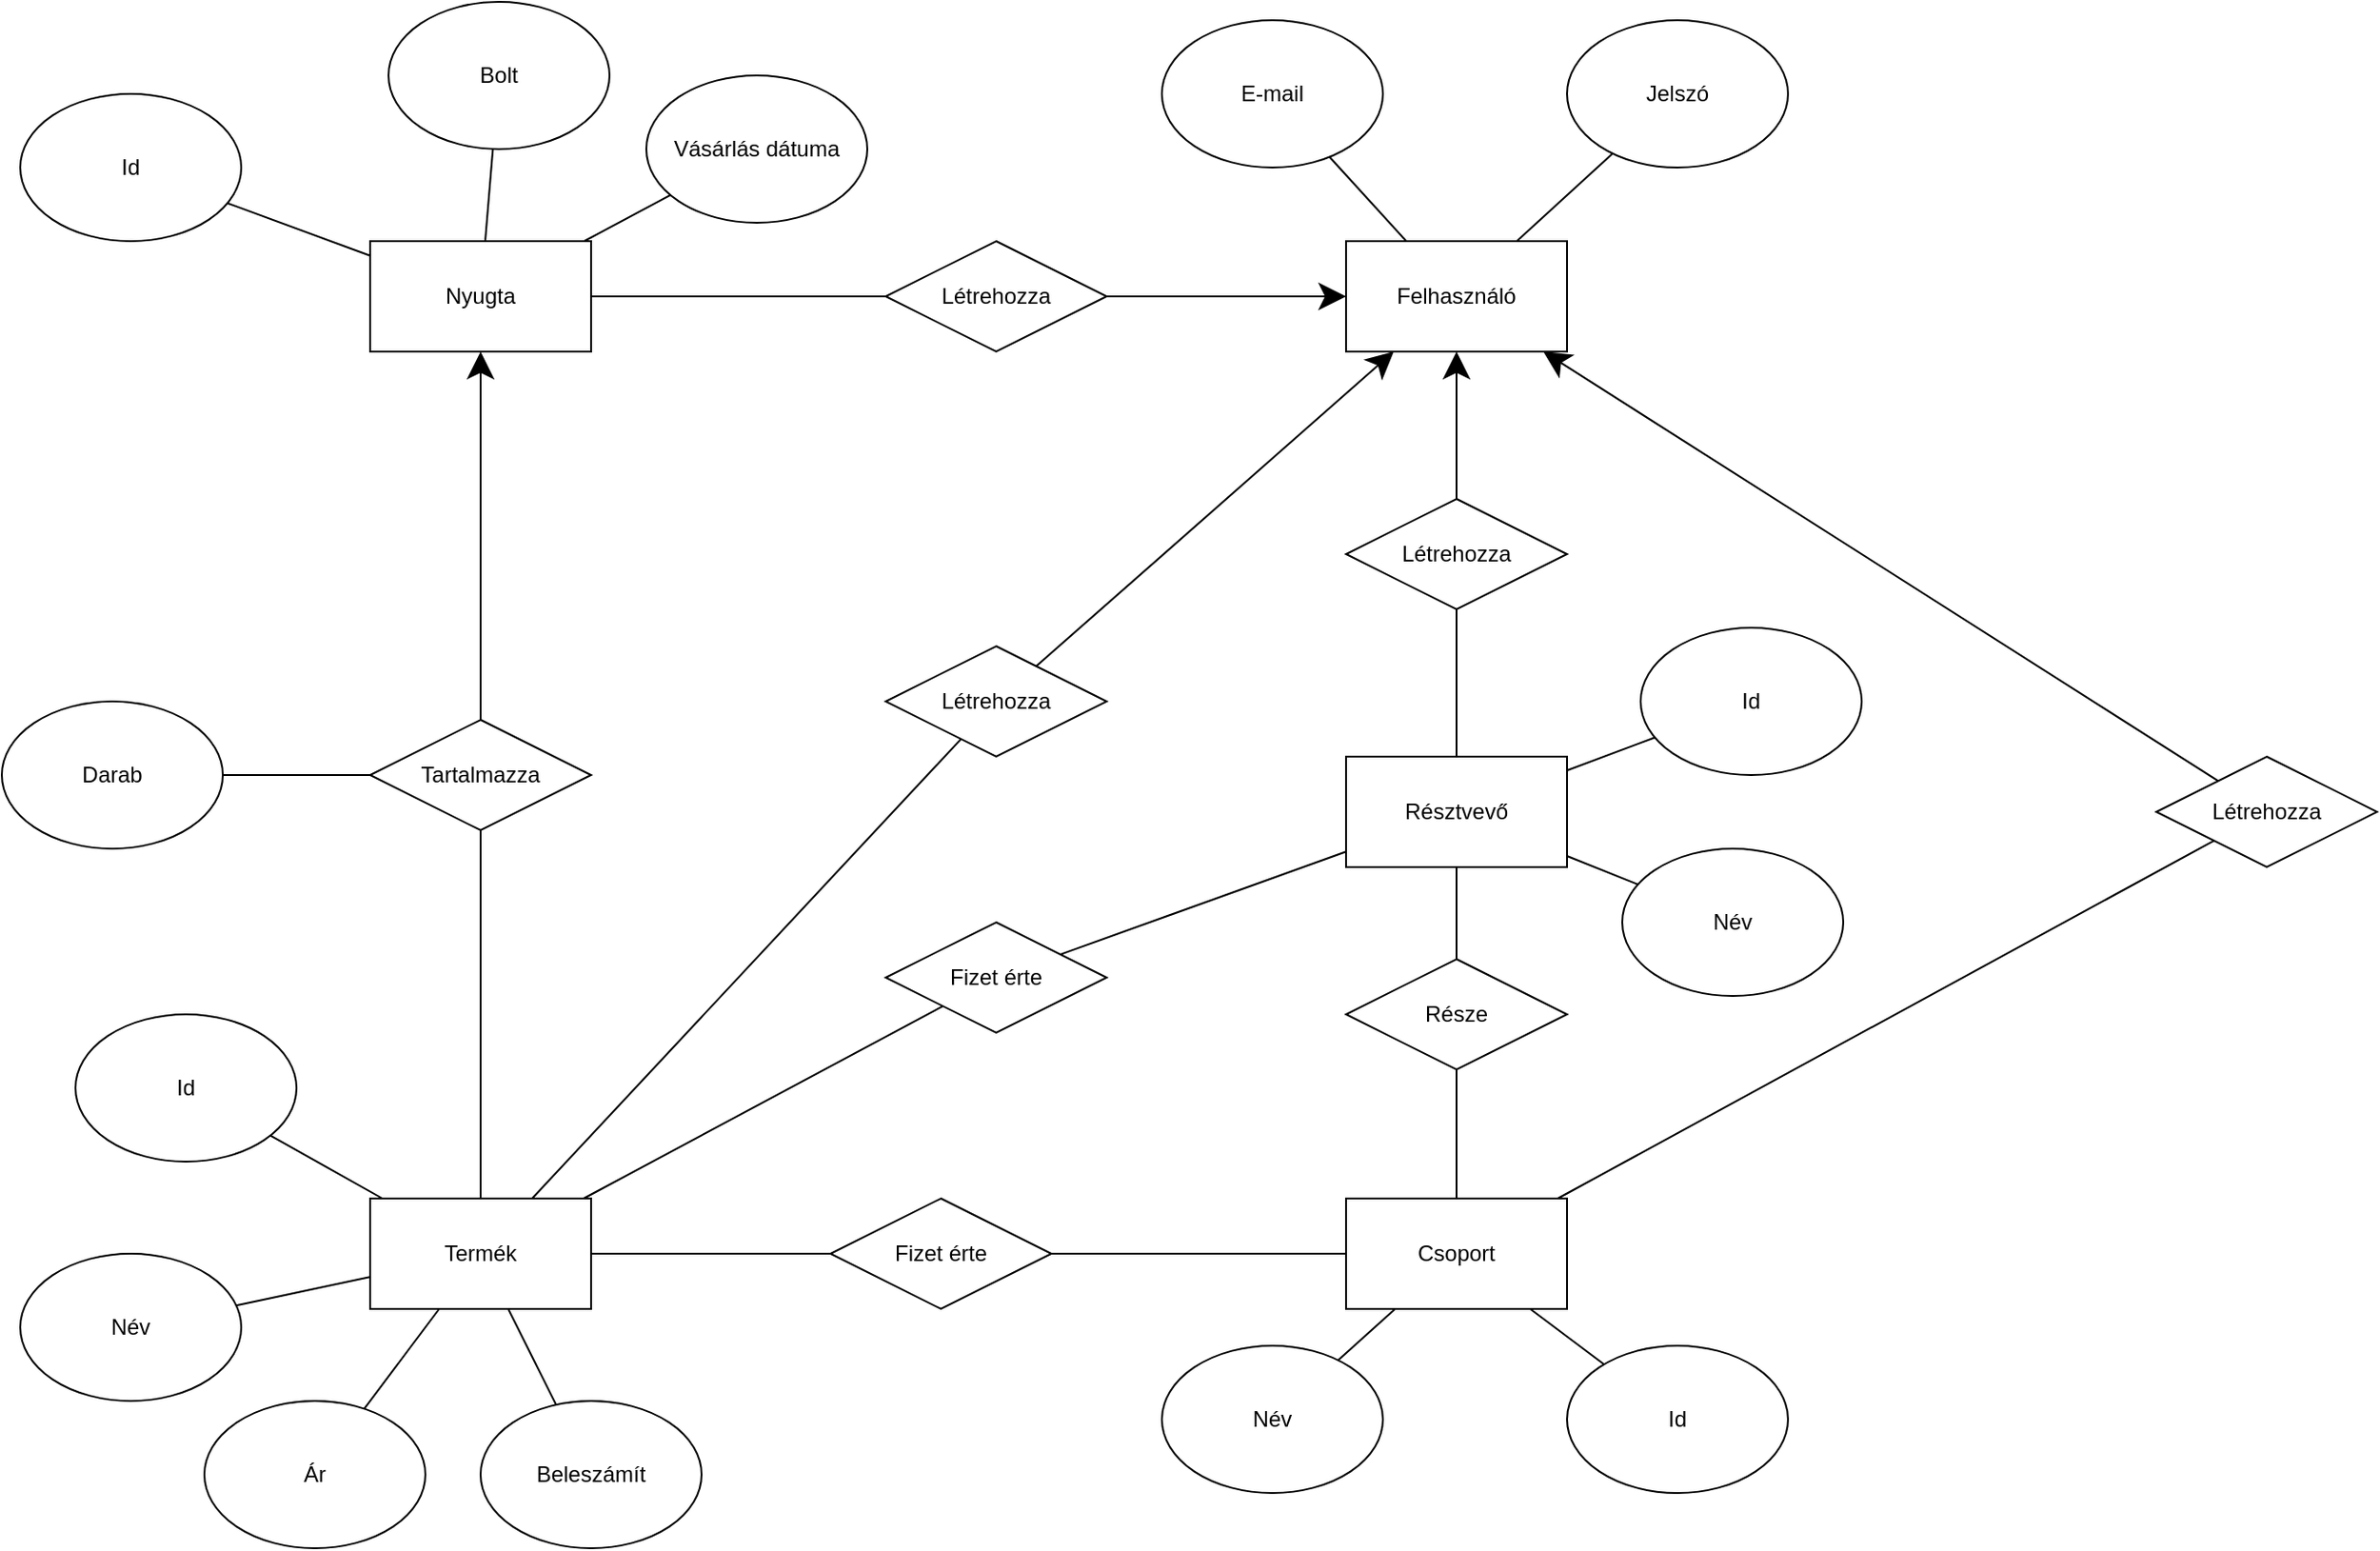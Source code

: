 <mxfile version="22.0.8" type="device">
  <diagram id="R2lEEEUBdFMjLlhIrx00" name="Page-1">
    <mxGraphModel dx="2600" dy="2003" grid="1" gridSize="10" guides="1" tooltips="1" connect="1" arrows="1" fold="1" page="1" pageScale="1" pageWidth="850" pageHeight="1100" math="0" shadow="0" extFonts="Permanent Marker^https://fonts.googleapis.com/css?family=Permanent+Marker">
      <root>
        <mxCell id="0" />
        <mxCell id="1" parent="0" />
        <mxCell id="z_DrBb2-2Ag20W_lwLPA-1" value="Nyugta" style="rounded=0;whiteSpace=wrap;html=1;" vertex="1" parent="1">
          <mxGeometry x="-20" y="-50" width="120" height="60" as="geometry" />
        </mxCell>
        <mxCell id="z_DrBb2-2Ag20W_lwLPA-2" value="Résztvevő" style="rounded=0;whiteSpace=wrap;html=1;" vertex="1" parent="1">
          <mxGeometry x="510" y="230" width="120" height="60" as="geometry" />
        </mxCell>
        <mxCell id="z_DrBb2-2Ag20W_lwLPA-3" value="Csoport" style="rounded=0;whiteSpace=wrap;html=1;" vertex="1" parent="1">
          <mxGeometry x="510" y="470" width="120" height="60" as="geometry" />
        </mxCell>
        <mxCell id="z_DrBb2-2Ag20W_lwLPA-4" value="Termék" style="rounded=0;whiteSpace=wrap;html=1;" vertex="1" parent="1">
          <mxGeometry x="-20" y="470" width="120" height="60" as="geometry" />
        </mxCell>
        <mxCell id="z_DrBb2-2Ag20W_lwLPA-5" value="Felhasználó" style="rounded=0;whiteSpace=wrap;html=1;" vertex="1" parent="1">
          <mxGeometry x="510" y="-50" width="120" height="60" as="geometry" />
        </mxCell>
        <mxCell id="z_DrBb2-2Ag20W_lwLPA-6" value="E-mail" style="ellipse;whiteSpace=wrap;html=1;" vertex="1" parent="1">
          <mxGeometry x="410" y="-170" width="120" height="80" as="geometry" />
        </mxCell>
        <mxCell id="z_DrBb2-2Ag20W_lwLPA-8" style="rounded=0;orthogonalLoop=1;jettySize=auto;html=1;endArrow=none;endFill=0;" edge="1" parent="1" source="z_DrBb2-2Ag20W_lwLPA-7" target="z_DrBb2-2Ag20W_lwLPA-5">
          <mxGeometry relative="1" as="geometry" />
        </mxCell>
        <mxCell id="z_DrBb2-2Ag20W_lwLPA-7" value="Jelszó" style="ellipse;whiteSpace=wrap;html=1;" vertex="1" parent="1">
          <mxGeometry x="630" y="-170" width="120" height="80" as="geometry" />
        </mxCell>
        <mxCell id="z_DrBb2-2Ag20W_lwLPA-10" style="rounded=0;orthogonalLoop=1;jettySize=auto;html=1;endArrow=none;endFill=0;" edge="1" parent="1" source="z_DrBb2-2Ag20W_lwLPA-6" target="z_DrBb2-2Ag20W_lwLPA-5">
          <mxGeometry relative="1" as="geometry">
            <mxPoint x="564" y="-151" as="sourcePoint" />
            <mxPoint x="589" y="-80" as="targetPoint" />
          </mxGeometry>
        </mxCell>
        <mxCell id="z_DrBb2-2Ag20W_lwLPA-11" value="Név" style="ellipse;whiteSpace=wrap;html=1;" vertex="1" parent="1">
          <mxGeometry x="-210" y="500" width="120" height="80" as="geometry" />
        </mxCell>
        <mxCell id="z_DrBb2-2Ag20W_lwLPA-12" value="Ár" style="ellipse;whiteSpace=wrap;html=1;" vertex="1" parent="1">
          <mxGeometry x="-110" y="580" width="120" height="80" as="geometry" />
        </mxCell>
        <mxCell id="z_DrBb2-2Ag20W_lwLPA-13" value="Darab" style="ellipse;whiteSpace=wrap;html=1;" vertex="1" parent="1">
          <mxGeometry x="-220" y="200" width="120" height="80" as="geometry" />
        </mxCell>
        <mxCell id="z_DrBb2-2Ag20W_lwLPA-14" value="Id" style="ellipse;whiteSpace=wrap;html=1;" vertex="1" parent="1">
          <mxGeometry x="-180" y="370" width="120" height="80" as="geometry" />
        </mxCell>
        <mxCell id="z_DrBb2-2Ag20W_lwLPA-15" value="Beleszámít" style="ellipse;whiteSpace=wrap;html=1;" vertex="1" parent="1">
          <mxGeometry x="40" y="580" width="120" height="80" as="geometry" />
        </mxCell>
        <mxCell id="z_DrBb2-2Ag20W_lwLPA-16" style="rounded=0;orthogonalLoop=1;jettySize=auto;html=1;endArrow=none;endFill=0;" edge="1" parent="1" source="z_DrBb2-2Ag20W_lwLPA-12" target="z_DrBb2-2Ag20W_lwLPA-4">
          <mxGeometry relative="1" as="geometry">
            <mxPoint x="-96" y="179" as="sourcePoint" />
            <mxPoint x="-71" y="250" as="targetPoint" />
          </mxGeometry>
        </mxCell>
        <mxCell id="z_DrBb2-2Ag20W_lwLPA-17" style="rounded=0;orthogonalLoop=1;jettySize=auto;html=1;endArrow=none;endFill=0;" edge="1" parent="1" source="z_DrBb2-2Ag20W_lwLPA-11" target="z_DrBb2-2Ag20W_lwLPA-4">
          <mxGeometry relative="1" as="geometry">
            <mxPoint x="-86" y="189" as="sourcePoint" />
            <mxPoint x="-61" y="260" as="targetPoint" />
          </mxGeometry>
        </mxCell>
        <mxCell id="z_DrBb2-2Ag20W_lwLPA-18" style="rounded=0;orthogonalLoop=1;jettySize=auto;html=1;endArrow=none;endFill=0;" edge="1" parent="1" source="z_DrBb2-2Ag20W_lwLPA-13" target="z_DrBb2-2Ag20W_lwLPA-46">
          <mxGeometry relative="1" as="geometry">
            <mxPoint x="-76" y="199" as="sourcePoint" />
            <mxPoint x="-51" y="270" as="targetPoint" />
          </mxGeometry>
        </mxCell>
        <mxCell id="z_DrBb2-2Ag20W_lwLPA-19" style="rounded=0;orthogonalLoop=1;jettySize=auto;html=1;endArrow=none;endFill=0;" edge="1" parent="1" source="z_DrBb2-2Ag20W_lwLPA-14" target="z_DrBb2-2Ag20W_lwLPA-4">
          <mxGeometry relative="1" as="geometry">
            <mxPoint x="-66" y="209" as="sourcePoint" />
            <mxPoint x="-41" y="280" as="targetPoint" />
          </mxGeometry>
        </mxCell>
        <mxCell id="z_DrBb2-2Ag20W_lwLPA-20" style="rounded=0;orthogonalLoop=1;jettySize=auto;html=1;endArrow=none;endFill=0;" edge="1" parent="1" source="z_DrBb2-2Ag20W_lwLPA-4" target="z_DrBb2-2Ag20W_lwLPA-15">
          <mxGeometry relative="1" as="geometry">
            <mxPoint x="-56" y="219" as="sourcePoint" />
            <mxPoint x="-31" y="290" as="targetPoint" />
          </mxGeometry>
        </mxCell>
        <mxCell id="z_DrBb2-2Ag20W_lwLPA-21" value="Bolt" style="ellipse;whiteSpace=wrap;html=1;" vertex="1" parent="1">
          <mxGeometry x="-10" y="-180" width="120" height="80" as="geometry" />
        </mxCell>
        <mxCell id="z_DrBb2-2Ag20W_lwLPA-22" value="Vásárlás dátuma" style="ellipse;whiteSpace=wrap;html=1;" vertex="1" parent="1">
          <mxGeometry x="130" y="-140" width="120" height="80" as="geometry" />
        </mxCell>
        <mxCell id="z_DrBb2-2Ag20W_lwLPA-23" style="rounded=0;orthogonalLoop=1;jettySize=auto;html=1;endArrow=none;endFill=0;" edge="1" parent="1" source="z_DrBb2-2Ag20W_lwLPA-1" target="z_DrBb2-2Ag20W_lwLPA-22">
          <mxGeometry relative="1" as="geometry">
            <mxPoint x="-196" y="19" as="sourcePoint" />
            <mxPoint x="-171" y="90" as="targetPoint" />
          </mxGeometry>
        </mxCell>
        <mxCell id="z_DrBb2-2Ag20W_lwLPA-24" style="rounded=0;orthogonalLoop=1;jettySize=auto;html=1;endArrow=none;endFill=0;" edge="1" parent="1" source="z_DrBb2-2Ag20W_lwLPA-1" target="z_DrBb2-2Ag20W_lwLPA-21">
          <mxGeometry relative="1" as="geometry">
            <mxPoint x="-186" y="29" as="sourcePoint" />
            <mxPoint x="-161" y="100" as="targetPoint" />
          </mxGeometry>
        </mxCell>
        <mxCell id="z_DrBb2-2Ag20W_lwLPA-25" value="Név" style="ellipse;whiteSpace=wrap;html=1;" vertex="1" parent="1">
          <mxGeometry x="660" y="280" width="120" height="80" as="geometry" />
        </mxCell>
        <mxCell id="z_DrBb2-2Ag20W_lwLPA-26" value="Név" style="ellipse;whiteSpace=wrap;html=1;" vertex="1" parent="1">
          <mxGeometry x="410" y="550" width="120" height="80" as="geometry" />
        </mxCell>
        <mxCell id="z_DrBb2-2Ag20W_lwLPA-27" value="Id" style="ellipse;whiteSpace=wrap;html=1;" vertex="1" parent="1">
          <mxGeometry x="-210" y="-130" width="120" height="80" as="geometry" />
        </mxCell>
        <mxCell id="z_DrBb2-2Ag20W_lwLPA-28" value="Id" style="ellipse;whiteSpace=wrap;html=1;" vertex="1" parent="1">
          <mxGeometry x="670" y="160" width="120" height="80" as="geometry" />
        </mxCell>
        <mxCell id="z_DrBb2-2Ag20W_lwLPA-29" value="Id" style="ellipse;whiteSpace=wrap;html=1;" vertex="1" parent="1">
          <mxGeometry x="630" y="550" width="120" height="80" as="geometry" />
        </mxCell>
        <mxCell id="z_DrBb2-2Ag20W_lwLPA-30" style="rounded=0;orthogonalLoop=1;jettySize=auto;html=1;endArrow=none;endFill=0;" edge="1" parent="1" source="z_DrBb2-2Ag20W_lwLPA-1" target="z_DrBb2-2Ag20W_lwLPA-27">
          <mxGeometry relative="1" as="geometry">
            <mxPoint x="83" y="-20" as="sourcePoint" />
            <mxPoint x="124" y="-44" as="targetPoint" />
          </mxGeometry>
        </mxCell>
        <mxCell id="z_DrBb2-2Ag20W_lwLPA-31" style="rounded=0;orthogonalLoop=1;jettySize=auto;html=1;endArrow=none;endFill=0;" edge="1" parent="1" source="z_DrBb2-2Ag20W_lwLPA-2" target="z_DrBb2-2Ag20W_lwLPA-28">
          <mxGeometry relative="1" as="geometry">
            <mxPoint x="593" y="110" as="sourcePoint" />
            <mxPoint x="634" y="86" as="targetPoint" />
          </mxGeometry>
        </mxCell>
        <mxCell id="z_DrBb2-2Ag20W_lwLPA-32" style="rounded=0;orthogonalLoop=1;jettySize=auto;html=1;endArrow=none;endFill=0;" edge="1" parent="1" source="z_DrBb2-2Ag20W_lwLPA-3" target="z_DrBb2-2Ag20W_lwLPA-26">
          <mxGeometry relative="1" as="geometry">
            <mxPoint x="760" y="308" as="sourcePoint" />
            <mxPoint x="837" y="279" as="targetPoint" />
          </mxGeometry>
        </mxCell>
        <mxCell id="z_DrBb2-2Ag20W_lwLPA-33" style="rounded=0;orthogonalLoop=1;jettySize=auto;html=1;endArrow=none;endFill=0;" edge="1" parent="1" source="z_DrBb2-2Ag20W_lwLPA-3" target="z_DrBb2-2Ag20W_lwLPA-29">
          <mxGeometry relative="1" as="geometry">
            <mxPoint x="770" y="318" as="sourcePoint" />
            <mxPoint x="847" y="289" as="targetPoint" />
          </mxGeometry>
        </mxCell>
        <mxCell id="z_DrBb2-2Ag20W_lwLPA-34" style="rounded=0;orthogonalLoop=1;jettySize=auto;html=1;endArrow=none;endFill=0;" edge="1" parent="1" source="z_DrBb2-2Ag20W_lwLPA-2" target="z_DrBb2-2Ag20W_lwLPA-25">
          <mxGeometry relative="1" as="geometry">
            <mxPoint x="790" y="238" as="sourcePoint" />
            <mxPoint x="867" y="209" as="targetPoint" />
          </mxGeometry>
        </mxCell>
        <mxCell id="z_DrBb2-2Ag20W_lwLPA-36" value="Része" style="shape=rhombus;perimeter=rhombusPerimeter;whiteSpace=wrap;html=1;align=center;" vertex="1" parent="1">
          <mxGeometry x="510" y="340" width="120" height="60" as="geometry" />
        </mxCell>
        <mxCell id="z_DrBb2-2Ag20W_lwLPA-37" style="rounded=0;orthogonalLoop=1;jettySize=auto;html=1;endArrow=none;endFill=0;" edge="1" parent="1" source="z_DrBb2-2Ag20W_lwLPA-36" target="z_DrBb2-2Ag20W_lwLPA-2">
          <mxGeometry relative="1" as="geometry">
            <mxPoint x="640" y="544" as="sourcePoint" />
            <mxPoint x="721" y="536" as="targetPoint" />
          </mxGeometry>
        </mxCell>
        <mxCell id="z_DrBb2-2Ag20W_lwLPA-38" style="rounded=0;orthogonalLoop=1;jettySize=auto;html=1;endArrow=none;endFill=0;" edge="1" parent="1" source="z_DrBb2-2Ag20W_lwLPA-3" target="z_DrBb2-2Ag20W_lwLPA-41">
          <mxGeometry relative="1" as="geometry">
            <mxPoint x="650" y="554" as="sourcePoint" />
            <mxPoint x="731" y="546" as="targetPoint" />
          </mxGeometry>
        </mxCell>
        <mxCell id="z_DrBb2-2Ag20W_lwLPA-40" value="Fizet érte" style="shape=rhombus;perimeter=rhombusPerimeter;whiteSpace=wrap;html=1;align=center;" vertex="1" parent="1">
          <mxGeometry x="260" y="320" width="120" height="60" as="geometry" />
        </mxCell>
        <mxCell id="z_DrBb2-2Ag20W_lwLPA-41" value="Fizet érte" style="shape=rhombus;perimeter=rhombusPerimeter;whiteSpace=wrap;html=1;align=center;" vertex="1" parent="1">
          <mxGeometry x="230" y="470" width="120" height="60" as="geometry" />
        </mxCell>
        <mxCell id="z_DrBb2-2Ag20W_lwLPA-42" style="rounded=0;orthogonalLoop=1;jettySize=auto;html=1;endArrow=none;endFill=0;" edge="1" parent="1" source="z_DrBb2-2Ag20W_lwLPA-3" target="z_DrBb2-2Ag20W_lwLPA-36">
          <mxGeometry relative="1" as="geometry">
            <mxPoint x="592" y="520" as="sourcePoint" />
            <mxPoint x="630" y="425" as="targetPoint" />
          </mxGeometry>
        </mxCell>
        <mxCell id="z_DrBb2-2Ag20W_lwLPA-43" style="rounded=0;orthogonalLoop=1;jettySize=auto;html=1;endArrow=none;endFill=0;" edge="1" parent="1" source="z_DrBb2-2Ag20W_lwLPA-4" target="z_DrBb2-2Ag20W_lwLPA-41">
          <mxGeometry relative="1" as="geometry">
            <mxPoint x="602" y="530" as="sourcePoint" />
            <mxPoint x="640" y="435" as="targetPoint" />
          </mxGeometry>
        </mxCell>
        <mxCell id="z_DrBb2-2Ag20W_lwLPA-44" style="rounded=0;orthogonalLoop=1;jettySize=auto;html=1;endArrow=none;endFill=0;" edge="1" parent="1" source="z_DrBb2-2Ag20W_lwLPA-2" target="z_DrBb2-2Ag20W_lwLPA-40">
          <mxGeometry relative="1" as="geometry">
            <mxPoint x="520" y="526" as="sourcePoint" />
            <mxPoint x="313" y="443" as="targetPoint" />
          </mxGeometry>
        </mxCell>
        <mxCell id="z_DrBb2-2Ag20W_lwLPA-45" style="rounded=0;orthogonalLoop=1;jettySize=auto;html=1;endArrow=none;endFill=0;" edge="1" parent="1" source="z_DrBb2-2Ag20W_lwLPA-40" target="z_DrBb2-2Ag20W_lwLPA-4">
          <mxGeometry relative="1" as="geometry">
            <mxPoint x="530" y="536" as="sourcePoint" />
            <mxPoint x="323" y="453" as="targetPoint" />
          </mxGeometry>
        </mxCell>
        <mxCell id="z_DrBb2-2Ag20W_lwLPA-46" value="Tartalmazza" style="shape=rhombus;perimeter=rhombusPerimeter;whiteSpace=wrap;html=1;align=center;" vertex="1" parent="1">
          <mxGeometry x="-20" y="210" width="120" height="60" as="geometry" />
        </mxCell>
        <mxCell id="z_DrBb2-2Ag20W_lwLPA-47" style="rounded=0;orthogonalLoop=1;jettySize=auto;html=1;endArrow=none;endFill=0;" edge="1" parent="1" source="z_DrBb2-2Ag20W_lwLPA-46" target="z_DrBb2-2Ag20W_lwLPA-4">
          <mxGeometry relative="1" as="geometry">
            <mxPoint x="222" y="286" as="sourcePoint" />
            <mxPoint x="-36" y="430" as="targetPoint" />
          </mxGeometry>
        </mxCell>
        <mxCell id="z_DrBb2-2Ag20W_lwLPA-48" style="rounded=0;orthogonalLoop=1;jettySize=auto;html=1;endArrow=none;endFill=0;startArrow=classic;startFill=1;endSize=11;startSize=12;" edge="1" parent="1" source="z_DrBb2-2Ag20W_lwLPA-1" target="z_DrBb2-2Ag20W_lwLPA-46">
          <mxGeometry relative="1" as="geometry">
            <mxPoint x="232" y="296" as="sourcePoint" />
            <mxPoint x="-26" y="440" as="targetPoint" />
          </mxGeometry>
        </mxCell>
        <mxCell id="z_DrBb2-2Ag20W_lwLPA-50" value="Létrehozza" style="shape=rhombus;perimeter=rhombusPerimeter;whiteSpace=wrap;html=1;align=center;" vertex="1" parent="1">
          <mxGeometry x="260" y="-50" width="120" height="60" as="geometry" />
        </mxCell>
        <mxCell id="z_DrBb2-2Ag20W_lwLPA-51" value="Létrehozza" style="shape=rhombus;perimeter=rhombusPerimeter;whiteSpace=wrap;html=1;align=center;" vertex="1" parent="1">
          <mxGeometry x="260" y="170" width="120" height="60" as="geometry" />
        </mxCell>
        <mxCell id="z_DrBb2-2Ag20W_lwLPA-52" value="Létrehozza" style="shape=rhombus;perimeter=rhombusPerimeter;whiteSpace=wrap;html=1;align=center;" vertex="1" parent="1">
          <mxGeometry x="950" y="230" width="120" height="60" as="geometry" />
        </mxCell>
        <mxCell id="z_DrBb2-2Ag20W_lwLPA-53" value="Létrehozza" style="shape=rhombus;perimeter=rhombusPerimeter;whiteSpace=wrap;html=1;align=center;" vertex="1" parent="1">
          <mxGeometry x="510" y="90" width="120" height="60" as="geometry" />
        </mxCell>
        <mxCell id="z_DrBb2-2Ag20W_lwLPA-54" style="rounded=0;orthogonalLoop=1;jettySize=auto;html=1;endArrow=none;endFill=0;startArrow=classic;startFill=1;startSize=12;" edge="1" parent="1" source="z_DrBb2-2Ag20W_lwLPA-5" target="z_DrBb2-2Ag20W_lwLPA-50">
          <mxGeometry relative="1" as="geometry">
            <mxPoint x="439" y="-30" as="sourcePoint" />
            <mxPoint x="412" y="83" as="targetPoint" />
          </mxGeometry>
        </mxCell>
        <mxCell id="z_DrBb2-2Ag20W_lwLPA-55" style="rounded=0;orthogonalLoop=1;jettySize=auto;html=1;endArrow=none;endFill=0;startArrow=classic;startFill=1;endSize=7;startSize=12;" edge="1" parent="1" source="z_DrBb2-2Ag20W_lwLPA-5" target="z_DrBb2-2Ag20W_lwLPA-51">
          <mxGeometry relative="1" as="geometry">
            <mxPoint x="500" y="-11" as="sourcePoint" />
            <mxPoint x="336" y="13" as="targetPoint" />
          </mxGeometry>
        </mxCell>
        <mxCell id="z_DrBb2-2Ag20W_lwLPA-56" style="rounded=0;orthogonalLoop=1;jettySize=auto;html=1;endArrow=none;endFill=0;startSize=12;startArrow=classic;startFill=1;" edge="1" parent="1" source="z_DrBb2-2Ag20W_lwLPA-5" target="z_DrBb2-2Ag20W_lwLPA-52">
          <mxGeometry relative="1" as="geometry">
            <mxPoint x="510" y="-1" as="sourcePoint" />
            <mxPoint x="346" y="23" as="targetPoint" />
          </mxGeometry>
        </mxCell>
        <mxCell id="z_DrBb2-2Ag20W_lwLPA-57" style="rounded=0;orthogonalLoop=1;jettySize=auto;html=1;endArrow=none;endFill=0;startArrow=classic;startFill=1;startSize=12;" edge="1" parent="1" source="z_DrBb2-2Ag20W_lwLPA-5" target="z_DrBb2-2Ag20W_lwLPA-53">
          <mxGeometry relative="1" as="geometry">
            <mxPoint x="520" y="9" as="sourcePoint" />
            <mxPoint x="356" y="33" as="targetPoint" />
          </mxGeometry>
        </mxCell>
        <mxCell id="z_DrBb2-2Ag20W_lwLPA-58" style="rounded=0;orthogonalLoop=1;jettySize=auto;html=1;endArrow=none;endFill=0;" edge="1" parent="1" source="z_DrBb2-2Ag20W_lwLPA-50" target="z_DrBb2-2Ag20W_lwLPA-1">
          <mxGeometry relative="1" as="geometry">
            <mxPoint x="530" y="19" as="sourcePoint" />
            <mxPoint x="366" y="43" as="targetPoint" />
          </mxGeometry>
        </mxCell>
        <mxCell id="z_DrBb2-2Ag20W_lwLPA-59" style="rounded=0;orthogonalLoop=1;jettySize=auto;html=1;endArrow=none;endFill=0;" edge="1" parent="1" source="z_DrBb2-2Ag20W_lwLPA-51" target="z_DrBb2-2Ag20W_lwLPA-4">
          <mxGeometry relative="1" as="geometry">
            <mxPoint x="540" y="29" as="sourcePoint" />
            <mxPoint x="376" y="53" as="targetPoint" />
          </mxGeometry>
        </mxCell>
        <mxCell id="z_DrBb2-2Ag20W_lwLPA-60" style="rounded=0;orthogonalLoop=1;jettySize=auto;html=1;endArrow=none;endFill=0;" edge="1" parent="1" source="z_DrBb2-2Ag20W_lwLPA-53" target="z_DrBb2-2Ag20W_lwLPA-2">
          <mxGeometry relative="1" as="geometry">
            <mxPoint x="550" y="39" as="sourcePoint" />
            <mxPoint x="386" y="63" as="targetPoint" />
          </mxGeometry>
        </mxCell>
        <mxCell id="z_DrBb2-2Ag20W_lwLPA-61" style="rounded=0;orthogonalLoop=1;jettySize=auto;html=1;endArrow=none;endFill=0;" edge="1" parent="1" source="z_DrBb2-2Ag20W_lwLPA-52" target="z_DrBb2-2Ag20W_lwLPA-3">
          <mxGeometry relative="1" as="geometry">
            <mxPoint x="560" y="49" as="sourcePoint" />
            <mxPoint x="396" y="73" as="targetPoint" />
          </mxGeometry>
        </mxCell>
      </root>
    </mxGraphModel>
  </diagram>
</mxfile>
